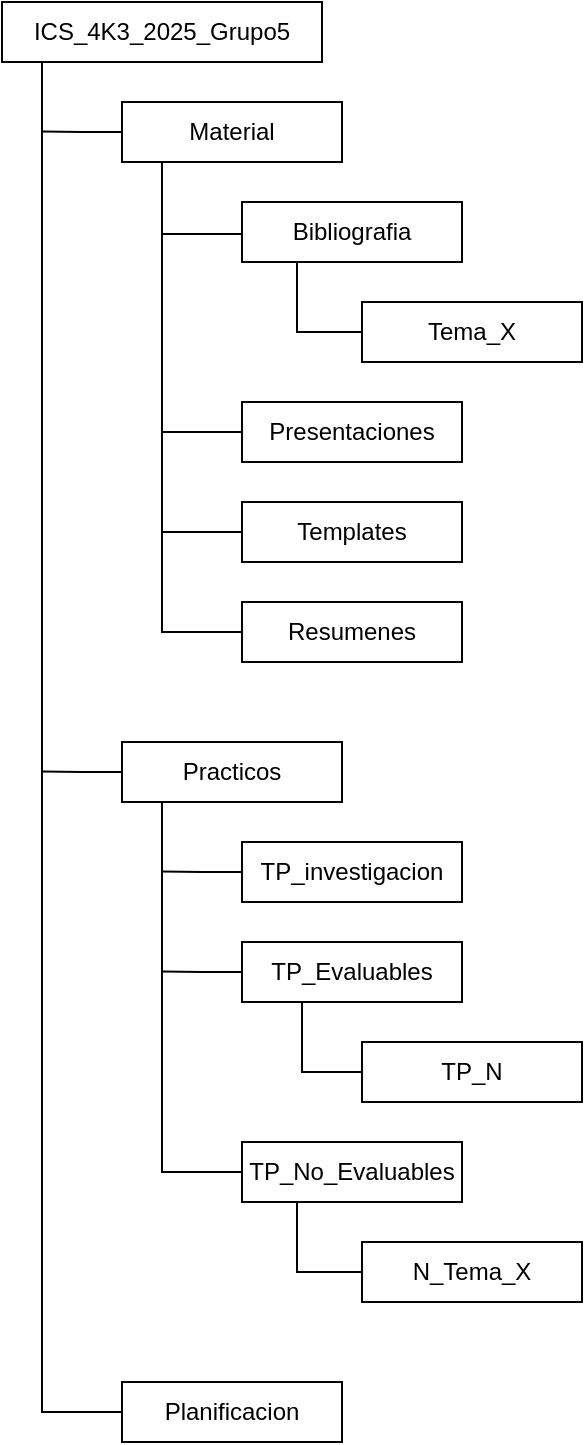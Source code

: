 <mxfile version="28.1.2">
  <diagram name="Estructura" id="LSjinxiDkwQhpM0Oxm4z">
    <mxGraphModel grid="1" page="1" gridSize="10" guides="1" tooltips="1" connect="1" arrows="1" fold="1" pageScale="1" pageWidth="827" pageHeight="1169" math="0" shadow="0">
      <root>
        <mxCell id="0" />
        <mxCell id="1" parent="0" />
        <mxCell id="JwO9iRjCoK25Ud6K1Ixc-2" value="ICS_4K3_2025_Grupo5" style="html=1;whiteSpace=wrap;" vertex="1" parent="1">
          <mxGeometry x="20" y="80" width="160" height="30" as="geometry" />
        </mxCell>
        <mxCell id="JwO9iRjCoK25Ud6K1Ixc-22" style="edgeStyle=orthogonalEdgeStyle;rounded=0;orthogonalLoop=1;jettySize=auto;html=1;exitX=0;exitY=0.5;exitDx=0;exitDy=0;endArrow=none;endFill=0;" edge="1" parent="1" source="JwO9iRjCoK25Ud6K1Ixc-3">
          <mxGeometry relative="1" as="geometry">
            <mxPoint x="40" y="144.81" as="targetPoint" />
          </mxGeometry>
        </mxCell>
        <mxCell id="JwO9iRjCoK25Ud6K1Ixc-3" value="Material" style="html=1;whiteSpace=wrap;" vertex="1" parent="1">
          <mxGeometry x="80" y="130" width="110" height="30" as="geometry" />
        </mxCell>
        <mxCell id="JwO9iRjCoK25Ud6K1Ixc-28" style="edgeStyle=orthogonalEdgeStyle;rounded=0;orthogonalLoop=1;jettySize=auto;html=1;exitX=0.25;exitY=1;exitDx=0;exitDy=0;entryX=0;entryY=0.5;entryDx=0;entryDy=0;endArrow=none;endFill=0;" edge="1" parent="1" source="JwO9iRjCoK25Ud6K1Ixc-6" target="JwO9iRjCoK25Ud6K1Ixc-27">
          <mxGeometry relative="1" as="geometry" />
        </mxCell>
        <mxCell id="JwO9iRjCoK25Ud6K1Ixc-6" value="Bibliografia" style="html=1;whiteSpace=wrap;" vertex="1" parent="1">
          <mxGeometry x="140" y="180" width="110" height="30" as="geometry" />
        </mxCell>
        <mxCell id="JwO9iRjCoK25Ud6K1Ixc-13" style="edgeStyle=orthogonalEdgeStyle;rounded=0;orthogonalLoop=1;jettySize=auto;html=1;exitX=0;exitY=0.5;exitDx=0;exitDy=0;endArrow=none;endFill=0;" edge="1" parent="1" source="JwO9iRjCoK25Ud6K1Ixc-7">
          <mxGeometry relative="1" as="geometry">
            <mxPoint x="100" y="295" as="targetPoint" />
          </mxGeometry>
        </mxCell>
        <mxCell id="JwO9iRjCoK25Ud6K1Ixc-7" value="Presentaciones" style="html=1;whiteSpace=wrap;" vertex="1" parent="1">
          <mxGeometry x="140" y="280" width="110" height="30" as="geometry" />
        </mxCell>
        <mxCell id="JwO9iRjCoK25Ud6K1Ixc-8" value="Templates" style="html=1;whiteSpace=wrap;" vertex="1" parent="1">
          <mxGeometry x="140" y="330" width="110" height="30" as="geometry" />
        </mxCell>
        <mxCell id="JwO9iRjCoK25Ud6K1Ixc-9" style="edgeStyle=orthogonalEdgeStyle;rounded=0;orthogonalLoop=1;jettySize=auto;html=1;exitX=0;exitY=0.5;exitDx=0;exitDy=0;entryX=0.125;entryY=1;entryDx=0;entryDy=0;entryPerimeter=0;endArrow=none;endFill=0;" edge="1" parent="1" source="qOB5dR7hyFPoWQHUWh1D-2" target="JwO9iRjCoK25Ud6K1Ixc-2">
          <mxGeometry relative="1" as="geometry">
            <Array as="points">
              <mxPoint x="40" y="785" />
            </Array>
          </mxGeometry>
        </mxCell>
        <mxCell id="qOB5dR7hyFPoWQHUWh1D-2" value="Planificacion" style="html=1;whiteSpace=wrap;" vertex="1" parent="1">
          <mxGeometry x="80" y="770" width="110" height="30" as="geometry" />
        </mxCell>
        <mxCell id="JwO9iRjCoK25Ud6K1Ixc-12" style="edgeStyle=orthogonalEdgeStyle;rounded=0;orthogonalLoop=1;jettySize=auto;html=1;entryX=0.125;entryY=1;entryDx=0;entryDy=0;entryPerimeter=0;endArrow=none;endFill=0;exitX=0;exitY=0.5;exitDx=0;exitDy=0;" edge="1" parent="1" source="JwO9iRjCoK25Ud6K1Ixc-14">
          <mxGeometry relative="1" as="geometry">
            <mxPoint x="130" y="195" as="sourcePoint" />
            <mxPoint x="100" y="160" as="targetPoint" />
            <Array as="points">
              <mxPoint x="100" y="395" />
            </Array>
          </mxGeometry>
        </mxCell>
        <mxCell id="JwO9iRjCoK25Ud6K1Ixc-14" value="Resumenes" style="html=1;whiteSpace=wrap;" vertex="1" parent="1">
          <mxGeometry x="140" y="380" width="110" height="30" as="geometry" />
        </mxCell>
        <mxCell id="JwO9iRjCoK25Ud6K1Ixc-23" style="edgeStyle=orthogonalEdgeStyle;rounded=0;orthogonalLoop=1;jettySize=auto;html=1;exitX=0;exitY=0.5;exitDx=0;exitDy=0;endArrow=none;endFill=0;" edge="1" parent="1" source="tNeV89oZJhi88h8_iD_C-3">
          <mxGeometry relative="1" as="geometry">
            <mxPoint x="40" y="464.81" as="targetPoint" />
          </mxGeometry>
        </mxCell>
        <mxCell id="tNeV89oZJhi88h8_iD_C-3" value="Practicos" style="html=1;whiteSpace=wrap;" vertex="1" parent="1">
          <mxGeometry x="80" y="450" width="110" height="30" as="geometry" />
        </mxCell>
        <mxCell id="JwO9iRjCoK25Ud6K1Ixc-15" style="edgeStyle=orthogonalEdgeStyle;rounded=0;orthogonalLoop=1;jettySize=auto;html=1;exitX=0;exitY=0.5;exitDx=0;exitDy=0;endArrow=none;endFill=0;" edge="1" parent="1">
          <mxGeometry relative="1" as="geometry">
            <mxPoint x="100" y="349.74" as="targetPoint" />
            <mxPoint x="140" y="349.74" as="sourcePoint" />
            <Array as="points">
              <mxPoint x="140" y="345" />
              <mxPoint x="100" y="345" />
            </Array>
          </mxGeometry>
        </mxCell>
        <mxCell id="JwO9iRjCoK25Ud6K1Ixc-16" style="edgeStyle=orthogonalEdgeStyle;rounded=0;orthogonalLoop=1;jettySize=auto;html=1;exitX=0;exitY=0.5;exitDx=0;exitDy=0;endArrow=none;endFill=0;" edge="1" parent="1">
          <mxGeometry relative="1" as="geometry">
            <mxPoint x="100" y="200.74" as="targetPoint" />
            <mxPoint x="140" y="200.74" as="sourcePoint" />
            <Array as="points">
              <mxPoint x="140" y="196" />
              <mxPoint x="100" y="196" />
            </Array>
          </mxGeometry>
        </mxCell>
        <mxCell id="JwO9iRjCoK25Ud6K1Ixc-21" style="edgeStyle=orthogonalEdgeStyle;rounded=0;orthogonalLoop=1;jettySize=auto;html=1;exitX=0;exitY=0.5;exitDx=0;exitDy=0;endArrow=none;endFill=0;" edge="1" parent="1" source="tNeV89oZJhi88h8_iD_C-4">
          <mxGeometry relative="1" as="geometry">
            <mxPoint x="100" y="514.81" as="targetPoint" />
          </mxGeometry>
        </mxCell>
        <mxCell id="tNeV89oZJhi88h8_iD_C-4" value="TP_investigacion" style="html=1;whiteSpace=wrap;" vertex="1" parent="1">
          <mxGeometry x="140" y="500" width="110" height="30" as="geometry" />
        </mxCell>
        <mxCell id="JwO9iRjCoK25Ud6K1Ixc-20" style="edgeStyle=orthogonalEdgeStyle;rounded=0;orthogonalLoop=1;jettySize=auto;html=1;exitX=0;exitY=0.5;exitDx=0;exitDy=0;endArrow=none;endFill=0;" edge="1" parent="1" source="tNeV89oZJhi88h8_iD_C-5">
          <mxGeometry relative="1" as="geometry">
            <mxPoint x="100" y="564.81" as="targetPoint" />
          </mxGeometry>
        </mxCell>
        <mxCell id="tNeV89oZJhi88h8_iD_C-8" style="edgeStyle=orthogonalEdgeStyle;rounded=0;orthogonalLoop=1;jettySize=auto;html=1;exitX=0.5;exitY=1;exitDx=0;exitDy=0;entryX=0;entryY=0.5;entryDx=0;entryDy=0;endArrow=none;endFill=0;" edge="1" parent="1" source="tNeV89oZJhi88h8_iD_C-5" target="tNeV89oZJhi88h8_iD_C-7">
          <mxGeometry relative="1" as="geometry">
            <Array as="points">
              <mxPoint x="170" y="580" />
              <mxPoint x="170" y="615" />
            </Array>
          </mxGeometry>
        </mxCell>
        <mxCell id="tNeV89oZJhi88h8_iD_C-5" value="TP_Evaluables" style="html=1;whiteSpace=wrap;" vertex="1" parent="1">
          <mxGeometry x="140" y="550" width="110" height="30" as="geometry" />
        </mxCell>
        <mxCell id="JwO9iRjCoK25Ud6K1Ixc-26" style="edgeStyle=orthogonalEdgeStyle;rounded=0;orthogonalLoop=1;jettySize=auto;html=1;exitX=0.25;exitY=1;exitDx=0;exitDy=0;entryX=0;entryY=0.5;entryDx=0;entryDy=0;endArrow=none;endFill=0;" edge="1" parent="1" source="tNeV89oZJhi88h8_iD_C-6" target="JwO9iRjCoK25Ud6K1Ixc-25">
          <mxGeometry relative="1" as="geometry" />
        </mxCell>
        <mxCell id="tNeV89oZJhi88h8_iD_C-6" value="TP_No_Evaluables" style="html=1;whiteSpace=wrap;" vertex="1" parent="1">
          <mxGeometry x="140" y="650" width="110" height="30" as="geometry" />
        </mxCell>
        <mxCell id="JwO9iRjCoK25Ud6K1Ixc-19" style="edgeStyle=orthogonalEdgeStyle;rounded=0;orthogonalLoop=1;jettySize=auto;html=1;endArrow=none;endFill=0;exitX=0;exitY=0.5;exitDx=0;exitDy=0;" edge="1" parent="1" source="tNeV89oZJhi88h8_iD_C-6">
          <mxGeometry relative="1" as="geometry">
            <mxPoint x="140" y="690" as="sourcePoint" />
            <mxPoint x="100" y="480" as="targetPoint" />
            <Array as="points">
              <mxPoint x="100" y="665" />
            </Array>
          </mxGeometry>
        </mxCell>
        <mxCell id="tNeV89oZJhi88h8_iD_C-7" value="TP_N" style="html=1;whiteSpace=wrap;" vertex="1" parent="1">
          <mxGeometry x="200" y="600" width="110" height="30" as="geometry" />
        </mxCell>
        <mxCell id="JwO9iRjCoK25Ud6K1Ixc-25" value="N_Tema_X" style="html=1;whiteSpace=wrap;" vertex="1" parent="1">
          <mxGeometry x="200" y="700" width="110" height="30" as="geometry" />
        </mxCell>
        <mxCell id="JwO9iRjCoK25Ud6K1Ixc-27" value="Tema_X" style="html=1;whiteSpace=wrap;" vertex="1" parent="1">
          <mxGeometry x="200" y="230" width="110" height="30" as="geometry" />
        </mxCell>
      </root>
    </mxGraphModel>
  </diagram>
</mxfile>
